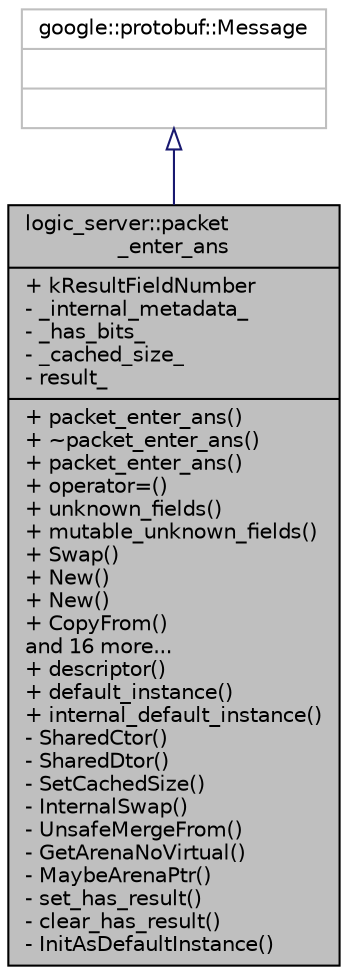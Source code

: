 digraph "logic_server::packet_enter_ans"
{
  edge [fontname="Helvetica",fontsize="10",labelfontname="Helvetica",labelfontsize="10"];
  node [fontname="Helvetica",fontsize="10",shape=record];
  Node2 [label="{logic_server::packet\l_enter_ans\n|+ kResultFieldNumber\l- _internal_metadata_\l- _has_bits_\l- _cached_size_\l- result_\l|+ packet_enter_ans()\l+ ~packet_enter_ans()\l+ packet_enter_ans()\l+ operator=()\l+ unknown_fields()\l+ mutable_unknown_fields()\l+ Swap()\l+ New()\l+ New()\l+ CopyFrom()\land 16 more...\l+ descriptor()\l+ default_instance()\l+ internal_default_instance()\l- SharedCtor()\l- SharedDtor()\l- SetCachedSize()\l- InternalSwap()\l- UnsafeMergeFrom()\l- GetArenaNoVirtual()\l- MaybeArenaPtr()\l- set_has_result()\l- clear_has_result()\l- InitAsDefaultInstance()\l}",height=0.2,width=0.4,color="black", fillcolor="grey75", style="filled", fontcolor="black"];
  Node3 -> Node2 [dir="back",color="midnightblue",fontsize="10",style="solid",arrowtail="onormal",fontname="Helvetica"];
  Node3 [label="{google::protobuf::Message\n||}",height=0.2,width=0.4,color="grey75", fillcolor="white", style="filled"];
}
